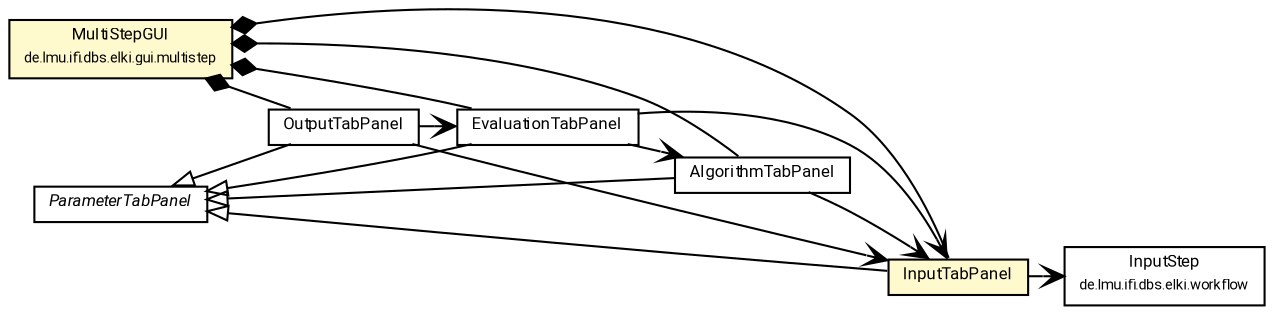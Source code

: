 #!/usr/local/bin/dot
#
# Class diagram 
# Generated by UMLGraph version R5_7_2-60-g0e99a6 (http://www.spinellis.gr/umlgraph/)
#

digraph G {
	graph [fontnames="svg"]
	edge [fontname="Roboto",fontsize=7,labelfontname="Roboto",labelfontsize=7,color="black"];
	node [fontname="Roboto",fontcolor="black",fontsize=8,shape=plaintext,margin=0,width=0,height=0];
	nodesep=0.15;
	ranksep=0.25;
	rankdir=LR;
	// de.lmu.ifi.dbs.elki.workflow.InputStep
	c5265268 [label=<<table title="de.lmu.ifi.dbs.elki.workflow.InputStep" border="0" cellborder="1" cellspacing="0" cellpadding="2" href="../../../workflow/InputStep.html" target="_parent">
		<tr><td><table border="0" cellspacing="0" cellpadding="1">
		<tr><td align="center" balign="center"> <font face="Roboto">InputStep</font> </td></tr>
		<tr><td align="center" balign="center"> <font face="Roboto" point-size="7.0">de.lmu.ifi.dbs.elki.workflow</font> </td></tr>
		</table></td></tr>
		</table>>, URL="../../../workflow/InputStep.html"];
	// de.lmu.ifi.dbs.elki.gui.multistep.MultiStepGUI
	c5267520 [label=<<table title="de.lmu.ifi.dbs.elki.gui.multistep.MultiStepGUI" border="0" cellborder="1" cellspacing="0" cellpadding="2" bgcolor="LemonChiffon" href="../MultiStepGUI.html" target="_parent">
		<tr><td><table border="0" cellspacing="0" cellpadding="1">
		<tr><td align="center" balign="center"> <font face="Roboto">MultiStepGUI</font> </td></tr>
		<tr><td align="center" balign="center"> <font face="Roboto" point-size="7.0">de.lmu.ifi.dbs.elki.gui.multistep</font> </td></tr>
		</table></td></tr>
		</table>>, URL="../MultiStepGUI.html"];
	// de.lmu.ifi.dbs.elki.gui.multistep.panels.AlgorithmTabPanel
	c5267521 [label=<<table title="de.lmu.ifi.dbs.elki.gui.multistep.panels.AlgorithmTabPanel" border="0" cellborder="1" cellspacing="0" cellpadding="2" href="AlgorithmTabPanel.html" target="_parent">
		<tr><td><table border="0" cellspacing="0" cellpadding="1">
		<tr><td align="center" balign="center"> <font face="Roboto">AlgorithmTabPanel</font> </td></tr>
		</table></td></tr>
		</table>>, URL="AlgorithmTabPanel.html"];
	// de.lmu.ifi.dbs.elki.gui.multistep.panels.EvaluationTabPanel
	c5267522 [label=<<table title="de.lmu.ifi.dbs.elki.gui.multistep.panels.EvaluationTabPanel" border="0" cellborder="1" cellspacing="0" cellpadding="2" href="EvaluationTabPanel.html" target="_parent">
		<tr><td><table border="0" cellspacing="0" cellpadding="1">
		<tr><td align="center" balign="center"> <font face="Roboto">EvaluationTabPanel</font> </td></tr>
		</table></td></tr>
		</table>>, URL="EvaluationTabPanel.html"];
	// de.lmu.ifi.dbs.elki.gui.multistep.panels.InputTabPanel
	c5267523 [label=<<table title="de.lmu.ifi.dbs.elki.gui.multistep.panels.InputTabPanel" border="0" cellborder="1" cellspacing="0" cellpadding="2" bgcolor="lemonChiffon" href="InputTabPanel.html" target="_parent">
		<tr><td><table border="0" cellspacing="0" cellpadding="1">
		<tr><td align="center" balign="center"> <font face="Roboto">InputTabPanel</font> </td></tr>
		</table></td></tr>
		</table>>, URL="InputTabPanel.html"];
	// de.lmu.ifi.dbs.elki.gui.multistep.panels.OutputTabPanel
	c5267524 [label=<<table title="de.lmu.ifi.dbs.elki.gui.multistep.panels.OutputTabPanel" border="0" cellborder="1" cellspacing="0" cellpadding="2" href="OutputTabPanel.html" target="_parent">
		<tr><td><table border="0" cellspacing="0" cellpadding="1">
		<tr><td align="center" balign="center"> <font face="Roboto">OutputTabPanel</font> </td></tr>
		</table></td></tr>
		</table>>, URL="OutputTabPanel.html"];
	// de.lmu.ifi.dbs.elki.gui.multistep.panels.ParameterTabPanel
	c5267527 [label=<<table title="de.lmu.ifi.dbs.elki.gui.multistep.panels.ParameterTabPanel" border="0" cellborder="1" cellspacing="0" cellpadding="2" href="ParameterTabPanel.html" target="_parent">
		<tr><td><table border="0" cellspacing="0" cellpadding="1">
		<tr><td align="center" balign="center"> <font face="Roboto"><i>ParameterTabPanel</i></font> </td></tr>
		</table></td></tr>
		</table>>, URL="ParameterTabPanel.html"];
	// de.lmu.ifi.dbs.elki.gui.multistep.MultiStepGUI composed de.lmu.ifi.dbs.elki.gui.multistep.panels.AlgorithmTabPanel
	c5267520 -> c5267521 [arrowhead=none,arrowtail=diamond,dir=back,weight=6];
	// de.lmu.ifi.dbs.elki.gui.multistep.MultiStepGUI composed de.lmu.ifi.dbs.elki.gui.multistep.panels.EvaluationTabPanel
	c5267520 -> c5267522 [arrowhead=none,arrowtail=diamond,dir=back,weight=6];
	// de.lmu.ifi.dbs.elki.gui.multistep.MultiStepGUI composed de.lmu.ifi.dbs.elki.gui.multistep.panels.InputTabPanel
	c5267520 -> c5267523 [arrowhead=none,arrowtail=diamond,dir=back,weight=6];
	// de.lmu.ifi.dbs.elki.gui.multistep.MultiStepGUI composed de.lmu.ifi.dbs.elki.gui.multistep.panels.OutputTabPanel
	c5267520 -> c5267524 [arrowhead=none,arrowtail=diamond,dir=back,weight=6];
	// de.lmu.ifi.dbs.elki.gui.multistep.panels.AlgorithmTabPanel extends de.lmu.ifi.dbs.elki.gui.multistep.panels.ParameterTabPanel
	c5267527 -> c5267521 [arrowtail=empty,dir=back,weight=10];
	// de.lmu.ifi.dbs.elki.gui.multistep.panels.EvaluationTabPanel extends de.lmu.ifi.dbs.elki.gui.multistep.panels.ParameterTabPanel
	c5267527 -> c5267522 [arrowtail=empty,dir=back,weight=10];
	// de.lmu.ifi.dbs.elki.gui.multistep.panels.InputTabPanel extends de.lmu.ifi.dbs.elki.gui.multistep.panels.ParameterTabPanel
	c5267527 -> c5267523 [arrowtail=empty,dir=back,weight=10];
	// de.lmu.ifi.dbs.elki.gui.multistep.panels.OutputTabPanel extends de.lmu.ifi.dbs.elki.gui.multistep.panels.ParameterTabPanel
	c5267527 -> c5267524 [arrowtail=empty,dir=back,weight=10];
	// de.lmu.ifi.dbs.elki.gui.multistep.panels.AlgorithmTabPanel navassoc de.lmu.ifi.dbs.elki.gui.multistep.panels.InputTabPanel
	c5267521 -> c5267523 [arrowhead=open,weight=1];
	// de.lmu.ifi.dbs.elki.gui.multistep.panels.EvaluationTabPanel navassoc de.lmu.ifi.dbs.elki.gui.multistep.panels.InputTabPanel
	c5267522 -> c5267523 [arrowhead=open,weight=1];
	// de.lmu.ifi.dbs.elki.gui.multistep.panels.EvaluationTabPanel navassoc de.lmu.ifi.dbs.elki.gui.multistep.panels.AlgorithmTabPanel
	c5267522 -> c5267521 [arrowhead=open,weight=1];
	// de.lmu.ifi.dbs.elki.gui.multistep.panels.InputTabPanel navassoc de.lmu.ifi.dbs.elki.workflow.InputStep
	c5267523 -> c5265268 [arrowhead=open,weight=1];
	// de.lmu.ifi.dbs.elki.gui.multistep.panels.OutputTabPanel navassoc de.lmu.ifi.dbs.elki.gui.multistep.panels.InputTabPanel
	c5267524 -> c5267523 [arrowhead=open,weight=1];
	// de.lmu.ifi.dbs.elki.gui.multistep.panels.OutputTabPanel navassoc de.lmu.ifi.dbs.elki.gui.multistep.panels.EvaluationTabPanel
	c5267524 -> c5267522 [arrowhead=open,weight=1];
}

